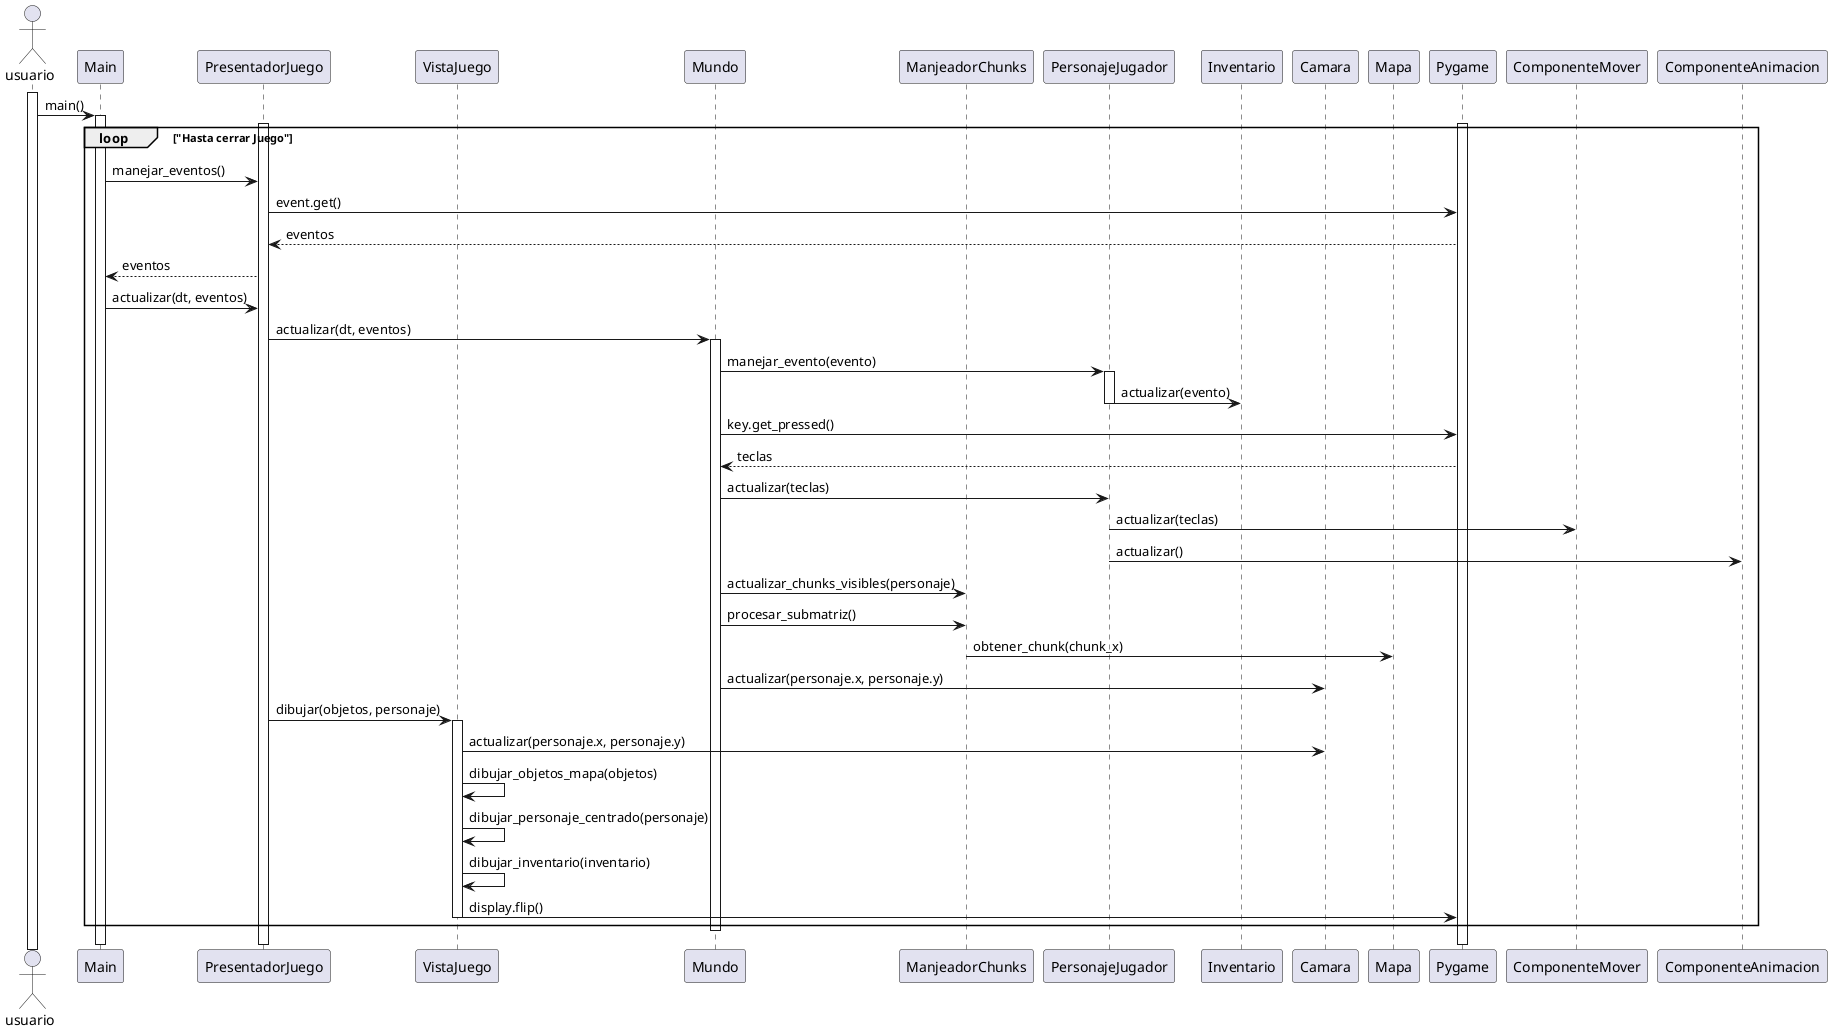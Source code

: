 @startuml DiagramaSecuencia
!pragma teoz true
actor usuario

participant Main
participant PresentadorJuego
participant VistaJuego
participant Mundo
participant ManjeadorChunks
participant PersonajeJugador
participant Inventario
participant Camara
participant Mapa
participant Pygame

activate usuario
usuario -> Main : main()

activate Main
activate PresentadorJuego
activate Pygame

loop "Hasta cerrar Juego"
    Main -> PresentadorJuego : manejar_eventos()
    PresentadorJuego -> Pygame : event.get()
    PresentadorJuego <-- Pygame : eventos
    Main <-- PresentadorJuego : eventos

    Main -> PresentadorJuego : actualizar(dt, eventos)
    PresentadorJuego -> Mundo : actualizar(dt, eventos)
    activate Mundo

    Mundo -> PersonajeJugador : manejar_evento(evento)
    activate PersonajeJugador
    PersonajeJugador -> Inventario : actualizar(evento)
    deactivate Inventario
    deactivate PersonajeJugador

    Mundo -> Pygame : key.get_pressed()
    Mundo <-- Pygame : teclas
    Mundo -> PersonajeJugador : actualizar(teclas)
    PersonajeJugador -> ComponenteMover : actualizar(teclas)
    PersonajeJugador -> ComponenteAnimacion : actualizar()
    deactivate ComponenteMover
    deactivate ComponenteAnimacion

    Mundo -> ManjeadorChunks : actualizar_chunks_visibles(personaje)
    Mundo -> ManjeadorChunks : procesar_submatriz()
    ManjeadorChunks -> Mapa : obtener_chunk(chunk_x)
    deactivate Mapa

    Mundo -> Camara : actualizar(personaje.x, personaje.y)
    deactivate Camara

    PresentadorJuego -> VistaJuego : dibujar(objetos, personaje)
    activate VistaJuego
    VistaJuego -> Camara : actualizar(personaje.x, personaje.y)
    VistaJuego -> VistaJuego : dibujar_objetos_mapa(objetos)
    VistaJuego -> VistaJuego : dibujar_personaje_centrado(personaje)
    VistaJuego -> VistaJuego : dibujar_inventario(inventario)
    VistaJuego -> Pygame : display.flip()
    deactivate VistaJuego
    deactivate Mundo
end

deactivate Pygame
deactivate PresentadorJuego
deactivate Main
@enduml